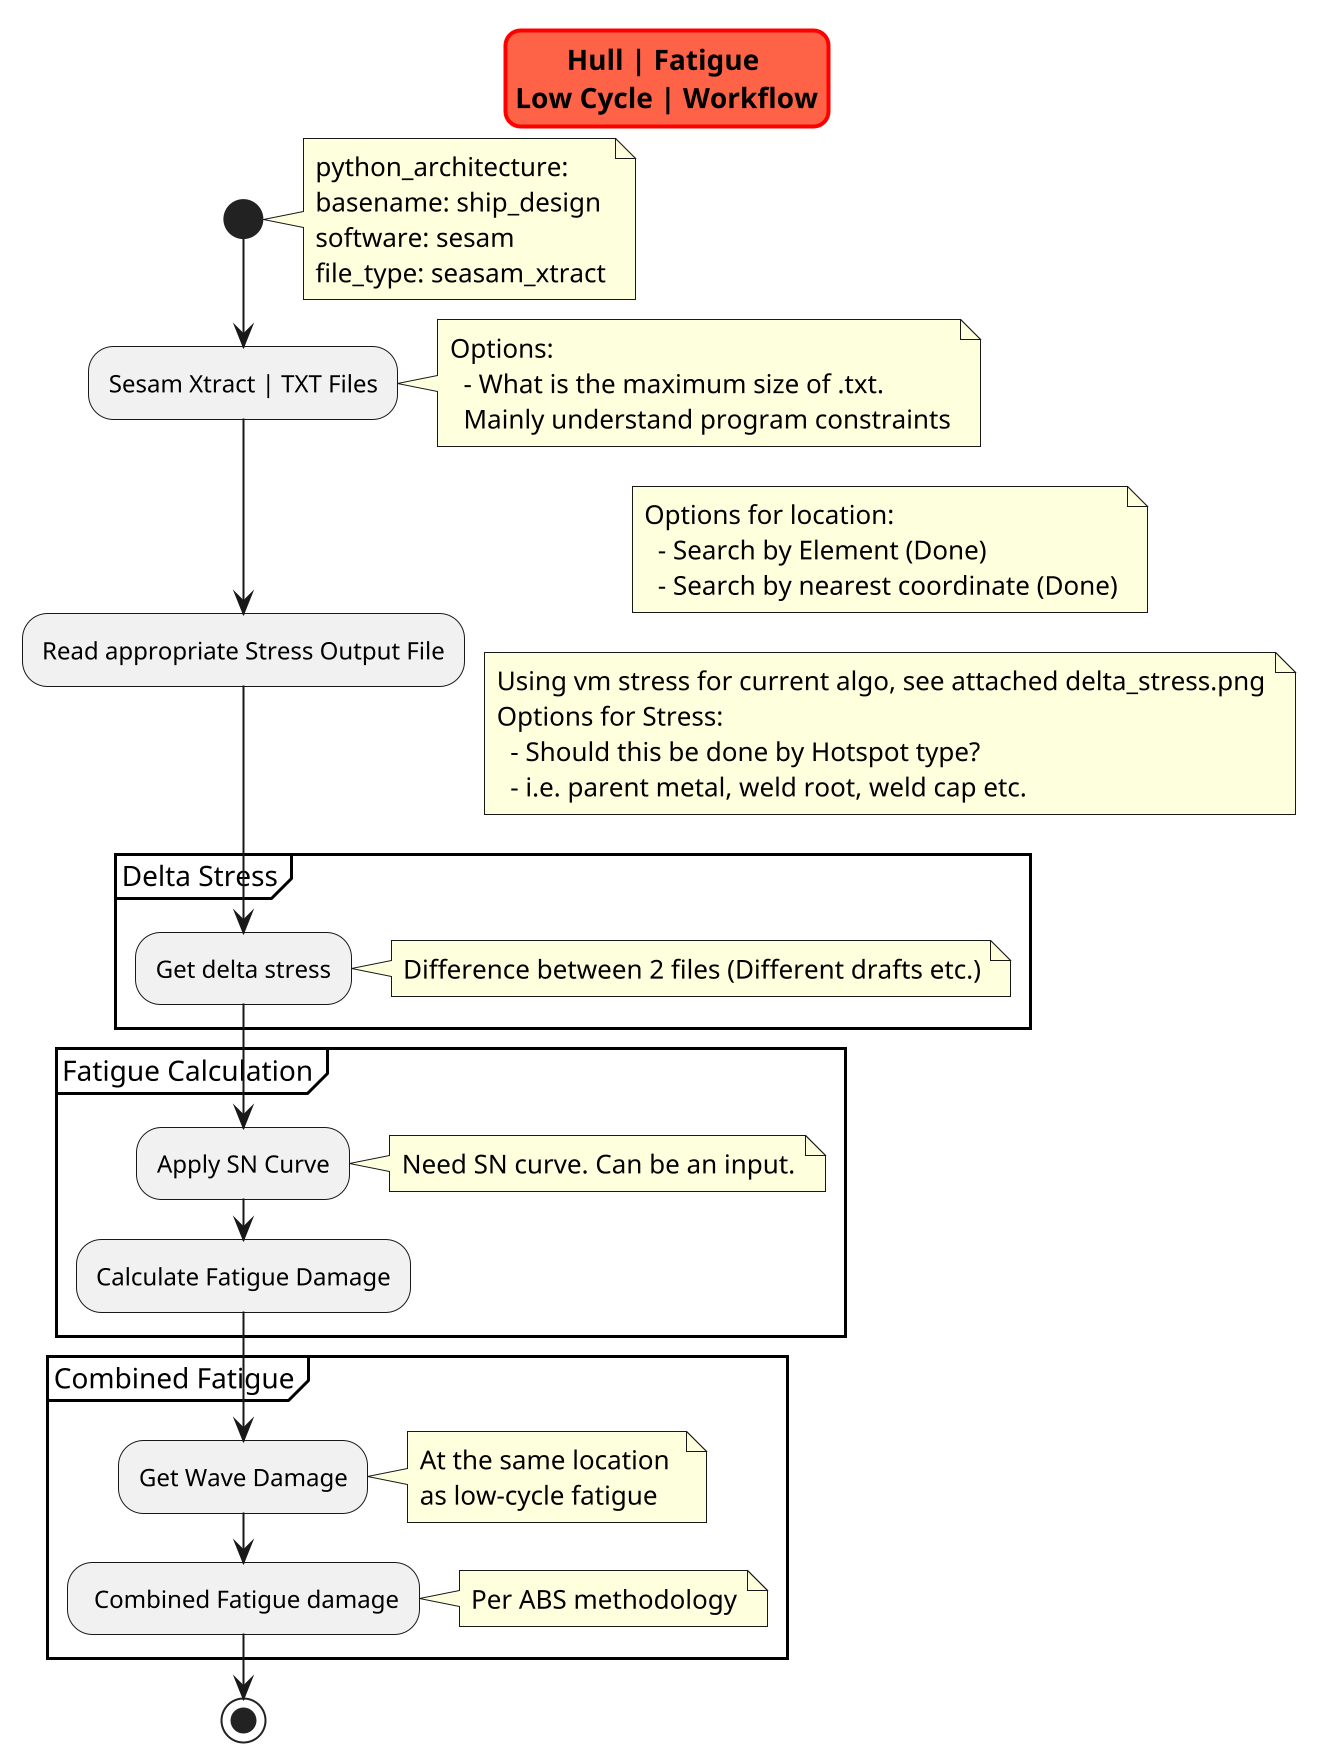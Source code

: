 @startuml  low_cycle_fatigue_workflow

scale 2
skinparam titleBorderRoundCorner 15
skinparam titleBorderThickness 2
skinparam titleBorderColor red
skinparam titleBackgroundColor Tomato

title Hull | Fatigue \nLow Cycle | Workflow

start

  note right
  python_architecture:
  basename: ship_design
  software: sesam
  file_type: seasam_xtract
  end note

:Sesam Xtract | TXT Files;
  note right
  Options:
    - What is the maximum size of .txt. 
    Mainly understand program constraints
  end note

:Read appropriate Stress Output File;
  note right
  Options for location:
    - Search by Element (Done)
    - Search by nearest coordinate (Done)
  end note

  note right
  Using vm stress for current algo, see attached delta_stress.png
  Options for Stress:
    - Should this be done by Hotspot type?
    - i.e. parent metal, weld root, weld cap etc.
  end note

partition Delta Stress {

:Get delta stress;
  note right
  Difference between 2 files (Different drafts etc.)
  end note

}

partition Fatigue Calculation {

:Apply SN Curve;
  note right
  Need SN curve. Can be an input.
  end note

:Calculate Fatigue Damage;

}


partition Combined Fatigue {

:Get Wave Damage;
  note right
  At the same location 
  as low-cycle fatigue
  end note

: Combined Fatigue damage;
  note right
  Per ABS methodology
  end note

}

stop
@enduml
